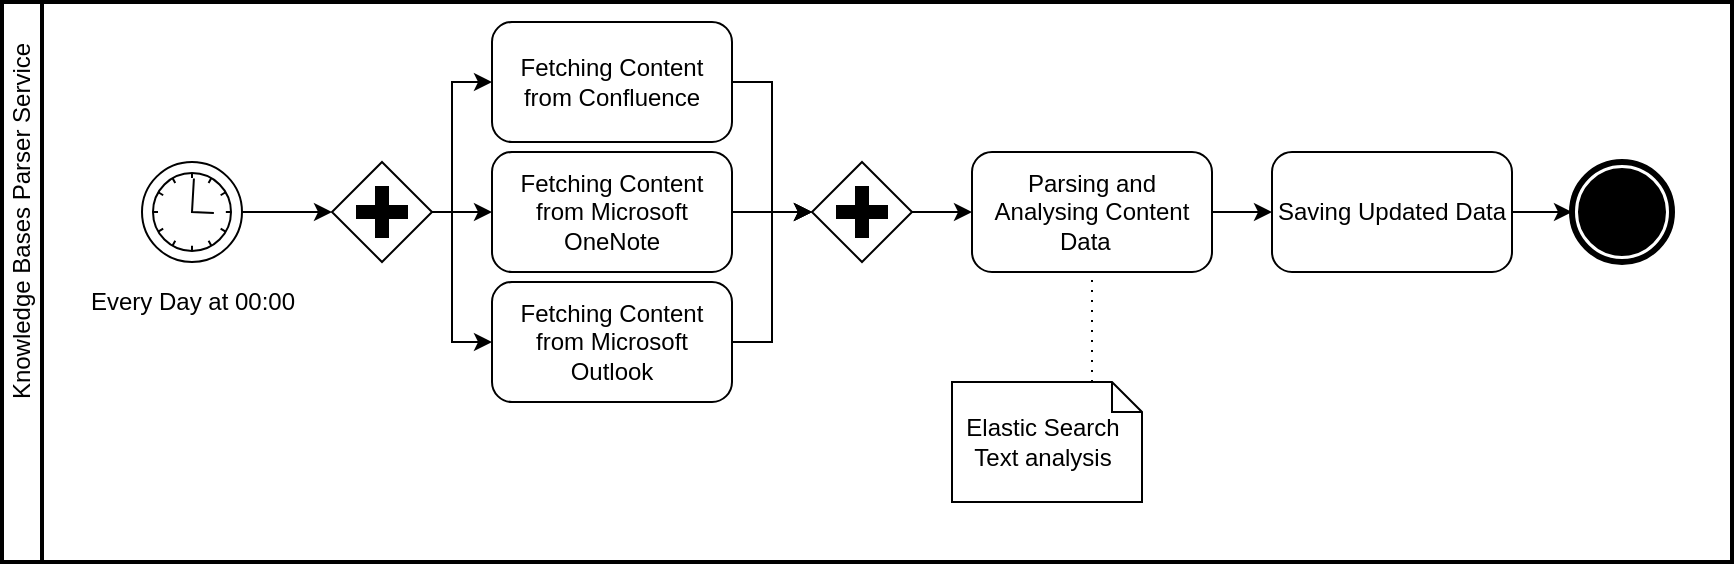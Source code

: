 <mxfile version="17.4.2" type="github">
  <diagram name="Page-1" id="2a216829-ef6e-dabb-86c1-c78162f3ba2b">
    <mxGraphModel dx="1426" dy="744" grid="1" gridSize="10" guides="1" tooltips="1" connect="1" arrows="1" fold="1" page="1" pageScale="1" pageWidth="850" pageHeight="1100" background="none" math="0" shadow="0">
      <root>
        <mxCell id="0" />
        <mxCell id="1" parent="0" />
        <mxCell id="3jDLVkp8Fc12cworBFek-3" value="" style="swimlane;html=1;startSize=20;fontStyle=0;collapsible=0;horizontal=0;swimlaneLine=1;swimlaneFillColor=#ffffff;strokeWidth=2;" vertex="1" parent="1">
          <mxGeometry x="5" y="20" width="865" height="280" as="geometry" />
        </mxCell>
        <mxCell id="3jDLVkp8Fc12cworBFek-4" value="Knowledge Bases Parser Service" style="text;html=1;align=center;verticalAlign=middle;resizable=0;points=[];autosize=1;strokeColor=none;fillColor=none;rotation=-90;" vertex="1" parent="3jDLVkp8Fc12cworBFek-3">
          <mxGeometry x="-85" y="100" width="190" height="20" as="geometry" />
        </mxCell>
        <mxCell id="3jDLVkp8Fc12cworBFek-24" style="edgeStyle=orthogonalEdgeStyle;rounded=0;orthogonalLoop=1;jettySize=auto;html=1;" edge="1" parent="3jDLVkp8Fc12cworBFek-3" source="3jDLVkp8Fc12cworBFek-1" target="3jDLVkp8Fc12cworBFek-5">
          <mxGeometry relative="1" as="geometry" />
        </mxCell>
        <mxCell id="3jDLVkp8Fc12cworBFek-1" value="" style="points=[[0.145,0.145,0],[0.5,0,0],[0.855,0.145,0],[1,0.5,0],[0.855,0.855,0],[0.5,1,0],[0.145,0.855,0],[0,0.5,0]];shape=mxgraph.bpmn.event;html=1;verticalLabelPosition=bottom;labelBackgroundColor=#ffffff;verticalAlign=top;align=center;perimeter=ellipsePerimeter;outlineConnect=0;aspect=fixed;outline=standard;symbol=timer;" vertex="1" parent="3jDLVkp8Fc12cworBFek-3">
          <mxGeometry x="70" y="80" width="50" height="50" as="geometry" />
        </mxCell>
        <mxCell id="3jDLVkp8Fc12cworBFek-2" value="Every Day at 00:00" style="text;html=1;align=center;verticalAlign=middle;resizable=0;points=[];autosize=1;strokeColor=none;fillColor=none;" vertex="1" parent="3jDLVkp8Fc12cworBFek-3">
          <mxGeometry x="35" y="140" width="120" height="20" as="geometry" />
        </mxCell>
        <mxCell id="3jDLVkp8Fc12cworBFek-25" style="edgeStyle=orthogonalEdgeStyle;rounded=0;orthogonalLoop=1;jettySize=auto;html=1;entryX=0;entryY=0.5;entryDx=0;entryDy=0;entryPerimeter=0;" edge="1" parent="3jDLVkp8Fc12cworBFek-3" source="3jDLVkp8Fc12cworBFek-5" target="3jDLVkp8Fc12cworBFek-16">
          <mxGeometry relative="1" as="geometry">
            <Array as="points">
              <mxPoint x="225" y="105" />
              <mxPoint x="225" y="40" />
            </Array>
          </mxGeometry>
        </mxCell>
        <mxCell id="3jDLVkp8Fc12cworBFek-26" style="edgeStyle=orthogonalEdgeStyle;rounded=0;orthogonalLoop=1;jettySize=auto;html=1;" edge="1" parent="3jDLVkp8Fc12cworBFek-3" source="3jDLVkp8Fc12cworBFek-5" target="3jDLVkp8Fc12cworBFek-17">
          <mxGeometry relative="1" as="geometry" />
        </mxCell>
        <mxCell id="3jDLVkp8Fc12cworBFek-27" style="edgeStyle=orthogonalEdgeStyle;rounded=0;orthogonalLoop=1;jettySize=auto;html=1;entryX=0;entryY=0.5;entryDx=0;entryDy=0;entryPerimeter=0;" edge="1" parent="3jDLVkp8Fc12cworBFek-3" source="3jDLVkp8Fc12cworBFek-5" target="3jDLVkp8Fc12cworBFek-18">
          <mxGeometry relative="1" as="geometry">
            <Array as="points">
              <mxPoint x="225" y="105" />
              <mxPoint x="225" y="170" />
            </Array>
          </mxGeometry>
        </mxCell>
        <mxCell id="3jDLVkp8Fc12cworBFek-5" value="" style="points=[[0.25,0.25,0],[0.5,0,0],[0.75,0.25,0],[1,0.5,0],[0.75,0.75,0],[0.5,1,0],[0.25,0.75,0],[0,0.5,0]];shape=mxgraph.bpmn.gateway2;html=1;verticalLabelPosition=bottom;labelBackgroundColor=#ffffff;verticalAlign=top;align=center;perimeter=rhombusPerimeter;outlineConnect=0;outline=none;symbol=none;gwType=parallel;" vertex="1" parent="3jDLVkp8Fc12cworBFek-3">
          <mxGeometry x="165" y="80" width="50" height="50" as="geometry" />
        </mxCell>
        <mxCell id="3jDLVkp8Fc12cworBFek-31" style="edgeStyle=orthogonalEdgeStyle;rounded=0;orthogonalLoop=1;jettySize=auto;html=1;" edge="1" parent="3jDLVkp8Fc12cworBFek-3" source="3jDLVkp8Fc12cworBFek-6" target="3jDLVkp8Fc12cworBFek-19">
          <mxGeometry relative="1" as="geometry" />
        </mxCell>
        <mxCell id="3jDLVkp8Fc12cworBFek-6" value="" style="points=[[0.25,0.25,0],[0.5,0,0],[0.75,0.25,0],[1,0.5,0],[0.75,0.75,0],[0.5,1,0],[0.25,0.75,0],[0,0.5,0]];shape=mxgraph.bpmn.gateway2;html=1;verticalLabelPosition=bottom;labelBackgroundColor=#ffffff;verticalAlign=top;align=center;perimeter=rhombusPerimeter;outlineConnect=0;outline=none;symbol=none;gwType=parallel;" vertex="1" parent="3jDLVkp8Fc12cworBFek-3">
          <mxGeometry x="405" y="80" width="50" height="50" as="geometry" />
        </mxCell>
        <mxCell id="3jDLVkp8Fc12cworBFek-28" style="edgeStyle=orthogonalEdgeStyle;rounded=0;orthogonalLoop=1;jettySize=auto;html=1;entryX=0;entryY=0.5;entryDx=0;entryDy=0;entryPerimeter=0;" edge="1" parent="3jDLVkp8Fc12cworBFek-3" source="3jDLVkp8Fc12cworBFek-16" target="3jDLVkp8Fc12cworBFek-6">
          <mxGeometry relative="1" as="geometry">
            <Array as="points">
              <mxPoint x="385" y="40" />
              <mxPoint x="385" y="105" />
            </Array>
          </mxGeometry>
        </mxCell>
        <mxCell id="3jDLVkp8Fc12cworBFek-16" value="Fetching Content from Confluence" style="points=[[0.25,0,0],[0.5,0,0],[0.75,0,0],[1,0.25,0],[1,0.5,0],[1,0.75,0],[0.75,1,0],[0.5,1,0],[0.25,1,0],[0,0.75,0],[0,0.5,0],[0,0.25,0]];shape=mxgraph.bpmn.task;whiteSpace=wrap;rectStyle=rounded;size=10;taskMarker=abstract;" vertex="1" parent="3jDLVkp8Fc12cworBFek-3">
          <mxGeometry x="245" y="10" width="120" height="60" as="geometry" />
        </mxCell>
        <mxCell id="3jDLVkp8Fc12cworBFek-29" style="edgeStyle=orthogonalEdgeStyle;rounded=0;orthogonalLoop=1;jettySize=auto;html=1;" edge="1" parent="3jDLVkp8Fc12cworBFek-3" source="3jDLVkp8Fc12cworBFek-17" target="3jDLVkp8Fc12cworBFek-6">
          <mxGeometry relative="1" as="geometry" />
        </mxCell>
        <mxCell id="3jDLVkp8Fc12cworBFek-17" value="Fetching Content from Microsoft OneNote" style="points=[[0.25,0,0],[0.5,0,0],[0.75,0,0],[1,0.25,0],[1,0.5,0],[1,0.75,0],[0.75,1,0],[0.5,1,0],[0.25,1,0],[0,0.75,0],[0,0.5,0],[0,0.25,0]];shape=mxgraph.bpmn.task;whiteSpace=wrap;rectStyle=rounded;size=10;taskMarker=abstract;" vertex="1" parent="3jDLVkp8Fc12cworBFek-3">
          <mxGeometry x="245" y="75" width="120" height="60" as="geometry" />
        </mxCell>
        <mxCell id="3jDLVkp8Fc12cworBFek-30" style="edgeStyle=orthogonalEdgeStyle;rounded=0;orthogonalLoop=1;jettySize=auto;html=1;entryX=0;entryY=0.5;entryDx=0;entryDy=0;entryPerimeter=0;" edge="1" parent="3jDLVkp8Fc12cworBFek-3" source="3jDLVkp8Fc12cworBFek-18" target="3jDLVkp8Fc12cworBFek-6">
          <mxGeometry relative="1" as="geometry">
            <Array as="points">
              <mxPoint x="385" y="170" />
              <mxPoint x="385" y="105" />
            </Array>
          </mxGeometry>
        </mxCell>
        <mxCell id="3jDLVkp8Fc12cworBFek-18" value="Fetching Content from Microsoft Outlook" style="points=[[0.25,0,0],[0.5,0,0],[0.75,0,0],[1,0.25,0],[1,0.5,0],[1,0.75,0],[0.75,1,0],[0.5,1,0],[0.25,1,0],[0,0.75,0],[0,0.5,0],[0,0.25,0]];shape=mxgraph.bpmn.task;whiteSpace=wrap;rectStyle=rounded;size=10;taskMarker=abstract;" vertex="1" parent="3jDLVkp8Fc12cworBFek-3">
          <mxGeometry x="245" y="140" width="120" height="60" as="geometry" />
        </mxCell>
        <mxCell id="3jDLVkp8Fc12cworBFek-32" style="edgeStyle=orthogonalEdgeStyle;rounded=0;orthogonalLoop=1;jettySize=auto;html=1;" edge="1" parent="3jDLVkp8Fc12cworBFek-3" source="3jDLVkp8Fc12cworBFek-19" target="3jDLVkp8Fc12cworBFek-20">
          <mxGeometry relative="1" as="geometry" />
        </mxCell>
        <mxCell id="3jDLVkp8Fc12cworBFek-19" value="Parsing and Analysing Content Data  " style="points=[[0.25,0,0],[0.5,0,0],[0.75,0,0],[1,0.25,0],[1,0.5,0],[1,0.75,0],[0.75,1,0],[0.5,1,0],[0.25,1,0],[0,0.75,0],[0,0.5,0],[0,0.25,0]];shape=mxgraph.bpmn.task;whiteSpace=wrap;rectStyle=rounded;size=10;taskMarker=abstract;" vertex="1" parent="3jDLVkp8Fc12cworBFek-3">
          <mxGeometry x="485" y="75" width="120" height="60" as="geometry" />
        </mxCell>
        <mxCell id="3jDLVkp8Fc12cworBFek-33" style="edgeStyle=orthogonalEdgeStyle;rounded=0;orthogonalLoop=1;jettySize=auto;html=1;entryX=0;entryY=0.5;entryDx=0;entryDy=0;entryPerimeter=0;" edge="1" parent="3jDLVkp8Fc12cworBFek-3" source="3jDLVkp8Fc12cworBFek-20" target="3jDLVkp8Fc12cworBFek-23">
          <mxGeometry relative="1" as="geometry" />
        </mxCell>
        <mxCell id="3jDLVkp8Fc12cworBFek-20" value="Saving Updated Data" style="points=[[0.25,0,0],[0.5,0,0],[0.75,0,0],[1,0.25,0],[1,0.5,0],[1,0.75,0],[0.75,1,0],[0.5,1,0],[0.25,1,0],[0,0.75,0],[0,0.5,0],[0,0.25,0]];shape=mxgraph.bpmn.task;whiteSpace=wrap;rectStyle=rounded;size=10;taskMarker=abstract;" vertex="1" parent="3jDLVkp8Fc12cworBFek-3">
          <mxGeometry x="635" y="75" width="120" height="60" as="geometry" />
        </mxCell>
        <mxCell id="3jDLVkp8Fc12cworBFek-23" value="" style="points=[[0.145,0.145,0],[0.5,0,0],[0.855,0.145,0],[1,0.5,0],[0.855,0.855,0],[0.5,1,0],[0.145,0.855,0],[0,0.5,0]];shape=mxgraph.bpmn.event;html=1;verticalLabelPosition=bottom;labelBackgroundColor=#ffffff;verticalAlign=top;align=center;perimeter=ellipsePerimeter;outlineConnect=0;aspect=fixed;outline=end;symbol=terminate;" vertex="1" parent="3jDLVkp8Fc12cworBFek-3">
          <mxGeometry x="785" y="80" width="50" height="50" as="geometry" />
        </mxCell>
        <mxCell id="3jDLVkp8Fc12cworBFek-35" value="" style="shape=mxgraph.bpmn.data;labelPosition=center;verticalLabelPosition=bottom;align=center;verticalAlign=top;whiteSpace=wrap;size=15;html=1;" vertex="1" parent="3jDLVkp8Fc12cworBFek-3">
          <mxGeometry x="475" y="190" width="95" height="60" as="geometry" />
        </mxCell>
        <mxCell id="3jDLVkp8Fc12cworBFek-36" value="Elastic Search &lt;br&gt;Text analysis" style="text;html=1;align=center;verticalAlign=middle;resizable=0;points=[];autosize=1;strokeColor=none;fillColor=none;" vertex="1" parent="3jDLVkp8Fc12cworBFek-3">
          <mxGeometry x="475" y="205" width="90" height="30" as="geometry" />
        </mxCell>
        <mxCell id="3jDLVkp8Fc12cworBFek-37" value="" style="edgeStyle=elbowEdgeStyle;fontSize=12;html=1;endFill=0;startFill=0;endSize=6;startSize=6;dashed=1;dashPattern=1 4;endArrow=none;startArrow=none;rounded=0;entryX=0.5;entryY=1;entryDx=0;entryDy=0;entryPerimeter=0;exitX=0;exitY=0;exitDx=40;exitDy=0;exitPerimeter=0;" edge="1" parent="3jDLVkp8Fc12cworBFek-3" source="3jDLVkp8Fc12cworBFek-35" target="3jDLVkp8Fc12cworBFek-19">
          <mxGeometry width="160" relative="1" as="geometry">
            <mxPoint x="315" y="180" as="sourcePoint" />
            <mxPoint x="475" y="180" as="targetPoint" />
            <Array as="points">
              <mxPoint x="545" y="160" />
            </Array>
          </mxGeometry>
        </mxCell>
      </root>
    </mxGraphModel>
  </diagram>
</mxfile>

